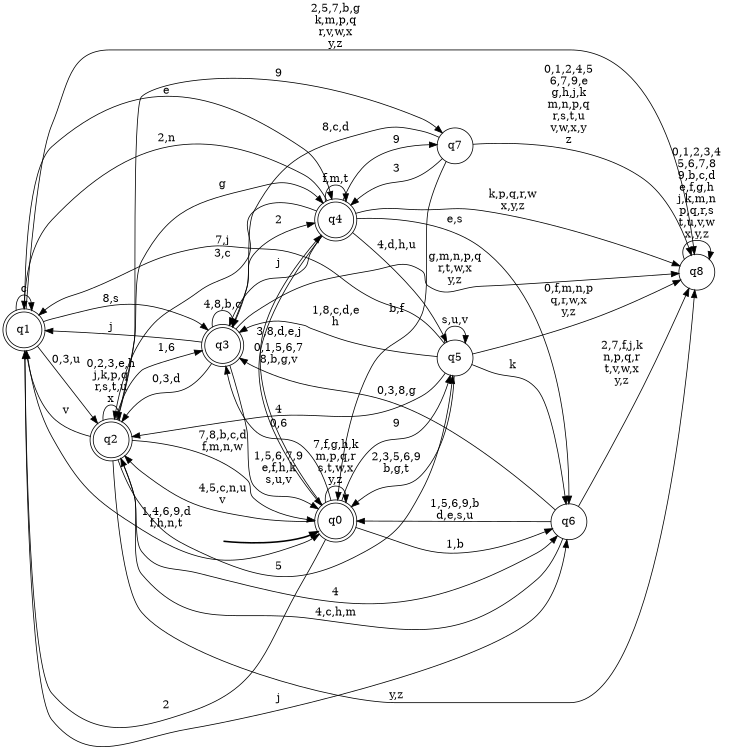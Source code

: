 digraph BlueStar {
__start0 [style = invis, shape = none, label = "", width = 0, height = 0];

rankdir=LR;
size="8,5";

s0 [style="rounded,filled", color="black", fillcolor="white" shape="doublecircle", label="q0"];
s1 [style="rounded,filled", color="black", fillcolor="white" shape="doublecircle", label="q1"];
s2 [style="rounded,filled", color="black", fillcolor="white" shape="doublecircle", label="q2"];
s3 [style="rounded,filled", color="black", fillcolor="white" shape="doublecircle", label="q3"];
s4 [style="rounded,filled", color="black", fillcolor="white" shape="doublecircle", label="q4"];
s5 [style="filled", color="black", fillcolor="white" shape="circle", label="q5"];
s6 [style="filled", color="black", fillcolor="white" shape="circle", label="q6"];
s7 [style="filled", color="black", fillcolor="white" shape="circle", label="q7"];
s8 [style="filled", color="black", fillcolor="white" shape="circle", label="q8"];
subgraph cluster_main { 
	graph [pad=".75", ranksep="0.15", nodesep="0.15"];
	 style=invis; 
	__start0 -> s0 [penwidth=2];
}
s0 -> s0 [label="7,f,g,h,k\nm,p,q,r\ns,t,w,x\ny,z"];
s0 -> s1 [label="2"];
s0 -> s2 [label="4,5,c,n,u\nv"];
s0 -> s3 [label="0,6"];
s0 -> s4 [label="3,8,d,e,j"];
s0 -> s5 [label="9"];
s0 -> s6 [label="1,b"];
s1 -> s0 [label="1,4,6,9,d\nf,h,n,t"];
s1 -> s1 [label="c"];
s1 -> s2 [label="0,3,u"];
s1 -> s3 [label="8,s"];
s1 -> s4 [label="e"];
s1 -> s6 [label="j"];
s1 -> s8 [label="2,5,7,b,g\nk,m,p,q\nr,v,w,x\ny,z"];
s2 -> s0 [label="7,8,b,c,d\nf,m,n,w"];
s2 -> s1 [label="v"];
s2 -> s2 [label="0,2,3,e,h\nj,k,p,q\nr,s,t,u\nx"];
s2 -> s3 [label="1,6"];
s2 -> s4 [label="g"];
s2 -> s5 [label="5"];
s2 -> s6 [label="4"];
s2 -> s7 [label="9"];
s2 -> s8 [label="y,z"];
s3 -> s0 [label="1,5,6,7,9\ne,f,h,k\ns,u,v"];
s3 -> s1 [label="j"];
s3 -> s2 [label="0,3,d"];
s3 -> s3 [label="4,8,b,c"];
s3 -> s4 [label="2"];
s3 -> s8 [label="g,m,n,p,q\nr,t,w,x\ny,z"];
s4 -> s0 [label="0,1,5,6,7\n8,b,g,v"];
s4 -> s1 [label="2,n"];
s4 -> s2 [label="3,c"];
s4 -> s3 [label="j"];
s4 -> s4 [label="f,m,t"];
s4 -> s5 [label="4,d,h,u"];
s4 -> s6 [label="e,s"];
s4 -> s7 [label="9"];
s4 -> s8 [label="k,p,q,r,w\nx,y,z"];
s5 -> s0 [label="2,3,5,6,9\nb,g,t"];
s5 -> s1 [label="7,j"];
s5 -> s2 [label="4"];
s5 -> s3 [label="1,8,c,d,e\nh"];
s5 -> s5 [label="s,u,v"];
s5 -> s6 [label="k"];
s5 -> s8 [label="0,f,m,n,p\nq,r,w,x\ny,z"];
s6 -> s0 [label="1,5,6,9,b\nd,e,s,u"];
s6 -> s2 [label="4,c,h,m"];
s6 -> s3 [label="0,3,8,g"];
s6 -> s8 [label="2,7,f,j,k\nn,p,q,r\nt,v,w,x\ny,z"];
s7 -> s0 [label="b,f"];
s7 -> s3 [label="8,c,d"];
s7 -> s4 [label="3"];
s7 -> s8 [label="0,1,2,4,5\n6,7,9,e\ng,h,j,k\nm,n,p,q\nr,s,t,u\nv,w,x,y\nz"];
s8 -> s8 [label="0,1,2,3,4\n5,6,7,8\n9,b,c,d\ne,f,g,h\nj,k,m,n\np,q,r,s\nt,u,v,w\nx,y,z"];

}